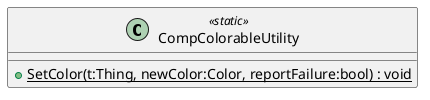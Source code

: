 @startuml
class CompColorableUtility <<static>> {
    + {static} SetColor(t:Thing, newColor:Color, reportFailure:bool) : void
}
@enduml
